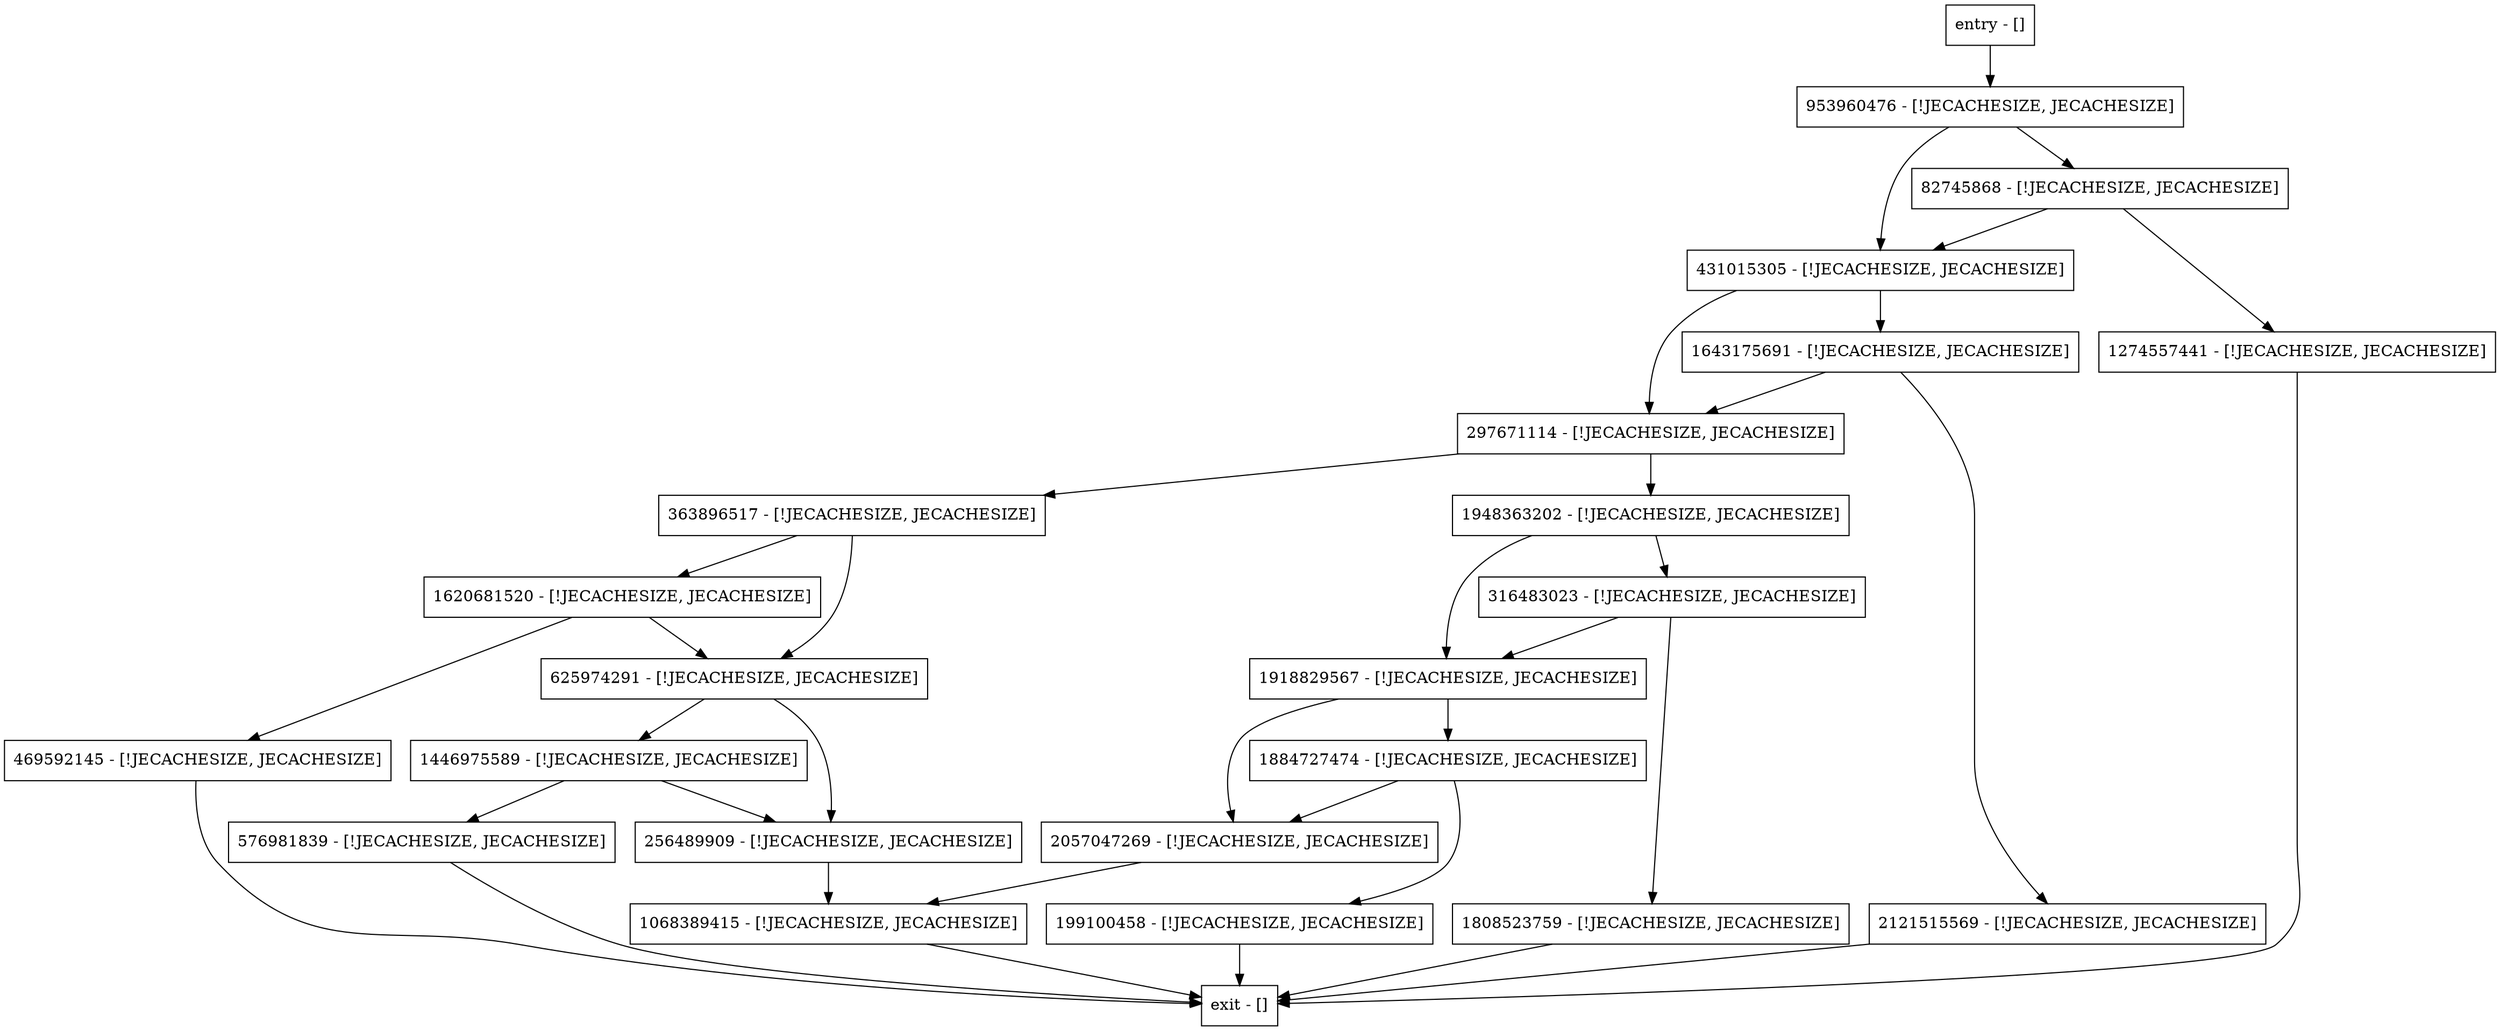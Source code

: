 digraph addBackInternal {
node [shape=record];
199100458 [label="199100458 - [!JECACHESIZE, JECACHESIZE]"];
1446975589 [label="1446975589 - [!JECACHESIZE, JECACHESIZE]"];
2121515569 [label="2121515569 - [!JECACHESIZE, JECACHESIZE]"];
1918829567 [label="1918829567 - [!JECACHESIZE, JECACHESIZE]"];
576981839 [label="576981839 - [!JECACHESIZE, JECACHESIZE]"];
1948363202 [label="1948363202 - [!JECACHESIZE, JECACHESIZE]"];
316483023 [label="316483023 - [!JECACHESIZE, JECACHESIZE]"];
469592145 [label="469592145 - [!JECACHESIZE, JECACHESIZE]"];
1643175691 [label="1643175691 - [!JECACHESIZE, JECACHESIZE]"];
625974291 [label="625974291 - [!JECACHESIZE, JECACHESIZE]"];
953960476 [label="953960476 - [!JECACHESIZE, JECACHESIZE]"];
363896517 [label="363896517 - [!JECACHESIZE, JECACHESIZE]"];
2057047269 [label="2057047269 - [!JECACHESIZE, JECACHESIZE]"];
297671114 [label="297671114 - [!JECACHESIZE, JECACHESIZE]"];
entry [label="entry - []"];
exit [label="exit - []"];
431015305 [label="431015305 - [!JECACHESIZE, JECACHESIZE]"];
1808523759 [label="1808523759 - [!JECACHESIZE, JECACHESIZE]"];
1620681520 [label="1620681520 - [!JECACHESIZE, JECACHESIZE]"];
1068389415 [label="1068389415 - [!JECACHESIZE, JECACHESIZE]"];
82745868 [label="82745868 - [!JECACHESIZE, JECACHESIZE]"];
256489909 [label="256489909 - [!JECACHESIZE, JECACHESIZE]"];
1884727474 [label="1884727474 - [!JECACHESIZE, JECACHESIZE]"];
1274557441 [label="1274557441 - [!JECACHESIZE, JECACHESIZE]"];
entry;
exit;
199100458 -> exit;
1446975589 -> 256489909;
1446975589 -> 576981839;
2121515569 -> exit;
1918829567 -> 2057047269;
1918829567 -> 1884727474;
576981839 -> exit;
1948363202 -> 1918829567;
1948363202 -> 316483023;
316483023 -> 1808523759;
316483023 -> 1918829567;
469592145 -> exit;
1643175691 -> 2121515569;
1643175691 -> 297671114;
625974291 -> 1446975589;
625974291 -> 256489909;
953960476 -> 431015305;
953960476 -> 82745868;
363896517 -> 1620681520;
363896517 -> 625974291;
2057047269 -> 1068389415;
297671114 -> 1948363202;
297671114 -> 363896517;
entry -> 953960476;
431015305 -> 1643175691;
431015305 -> 297671114;
1808523759 -> exit;
1620681520 -> 625974291;
1620681520 -> 469592145;
1068389415 -> exit;
82745868 -> 431015305;
82745868 -> 1274557441;
256489909 -> 1068389415;
1884727474 -> 199100458;
1884727474 -> 2057047269;
1274557441 -> exit;
}
